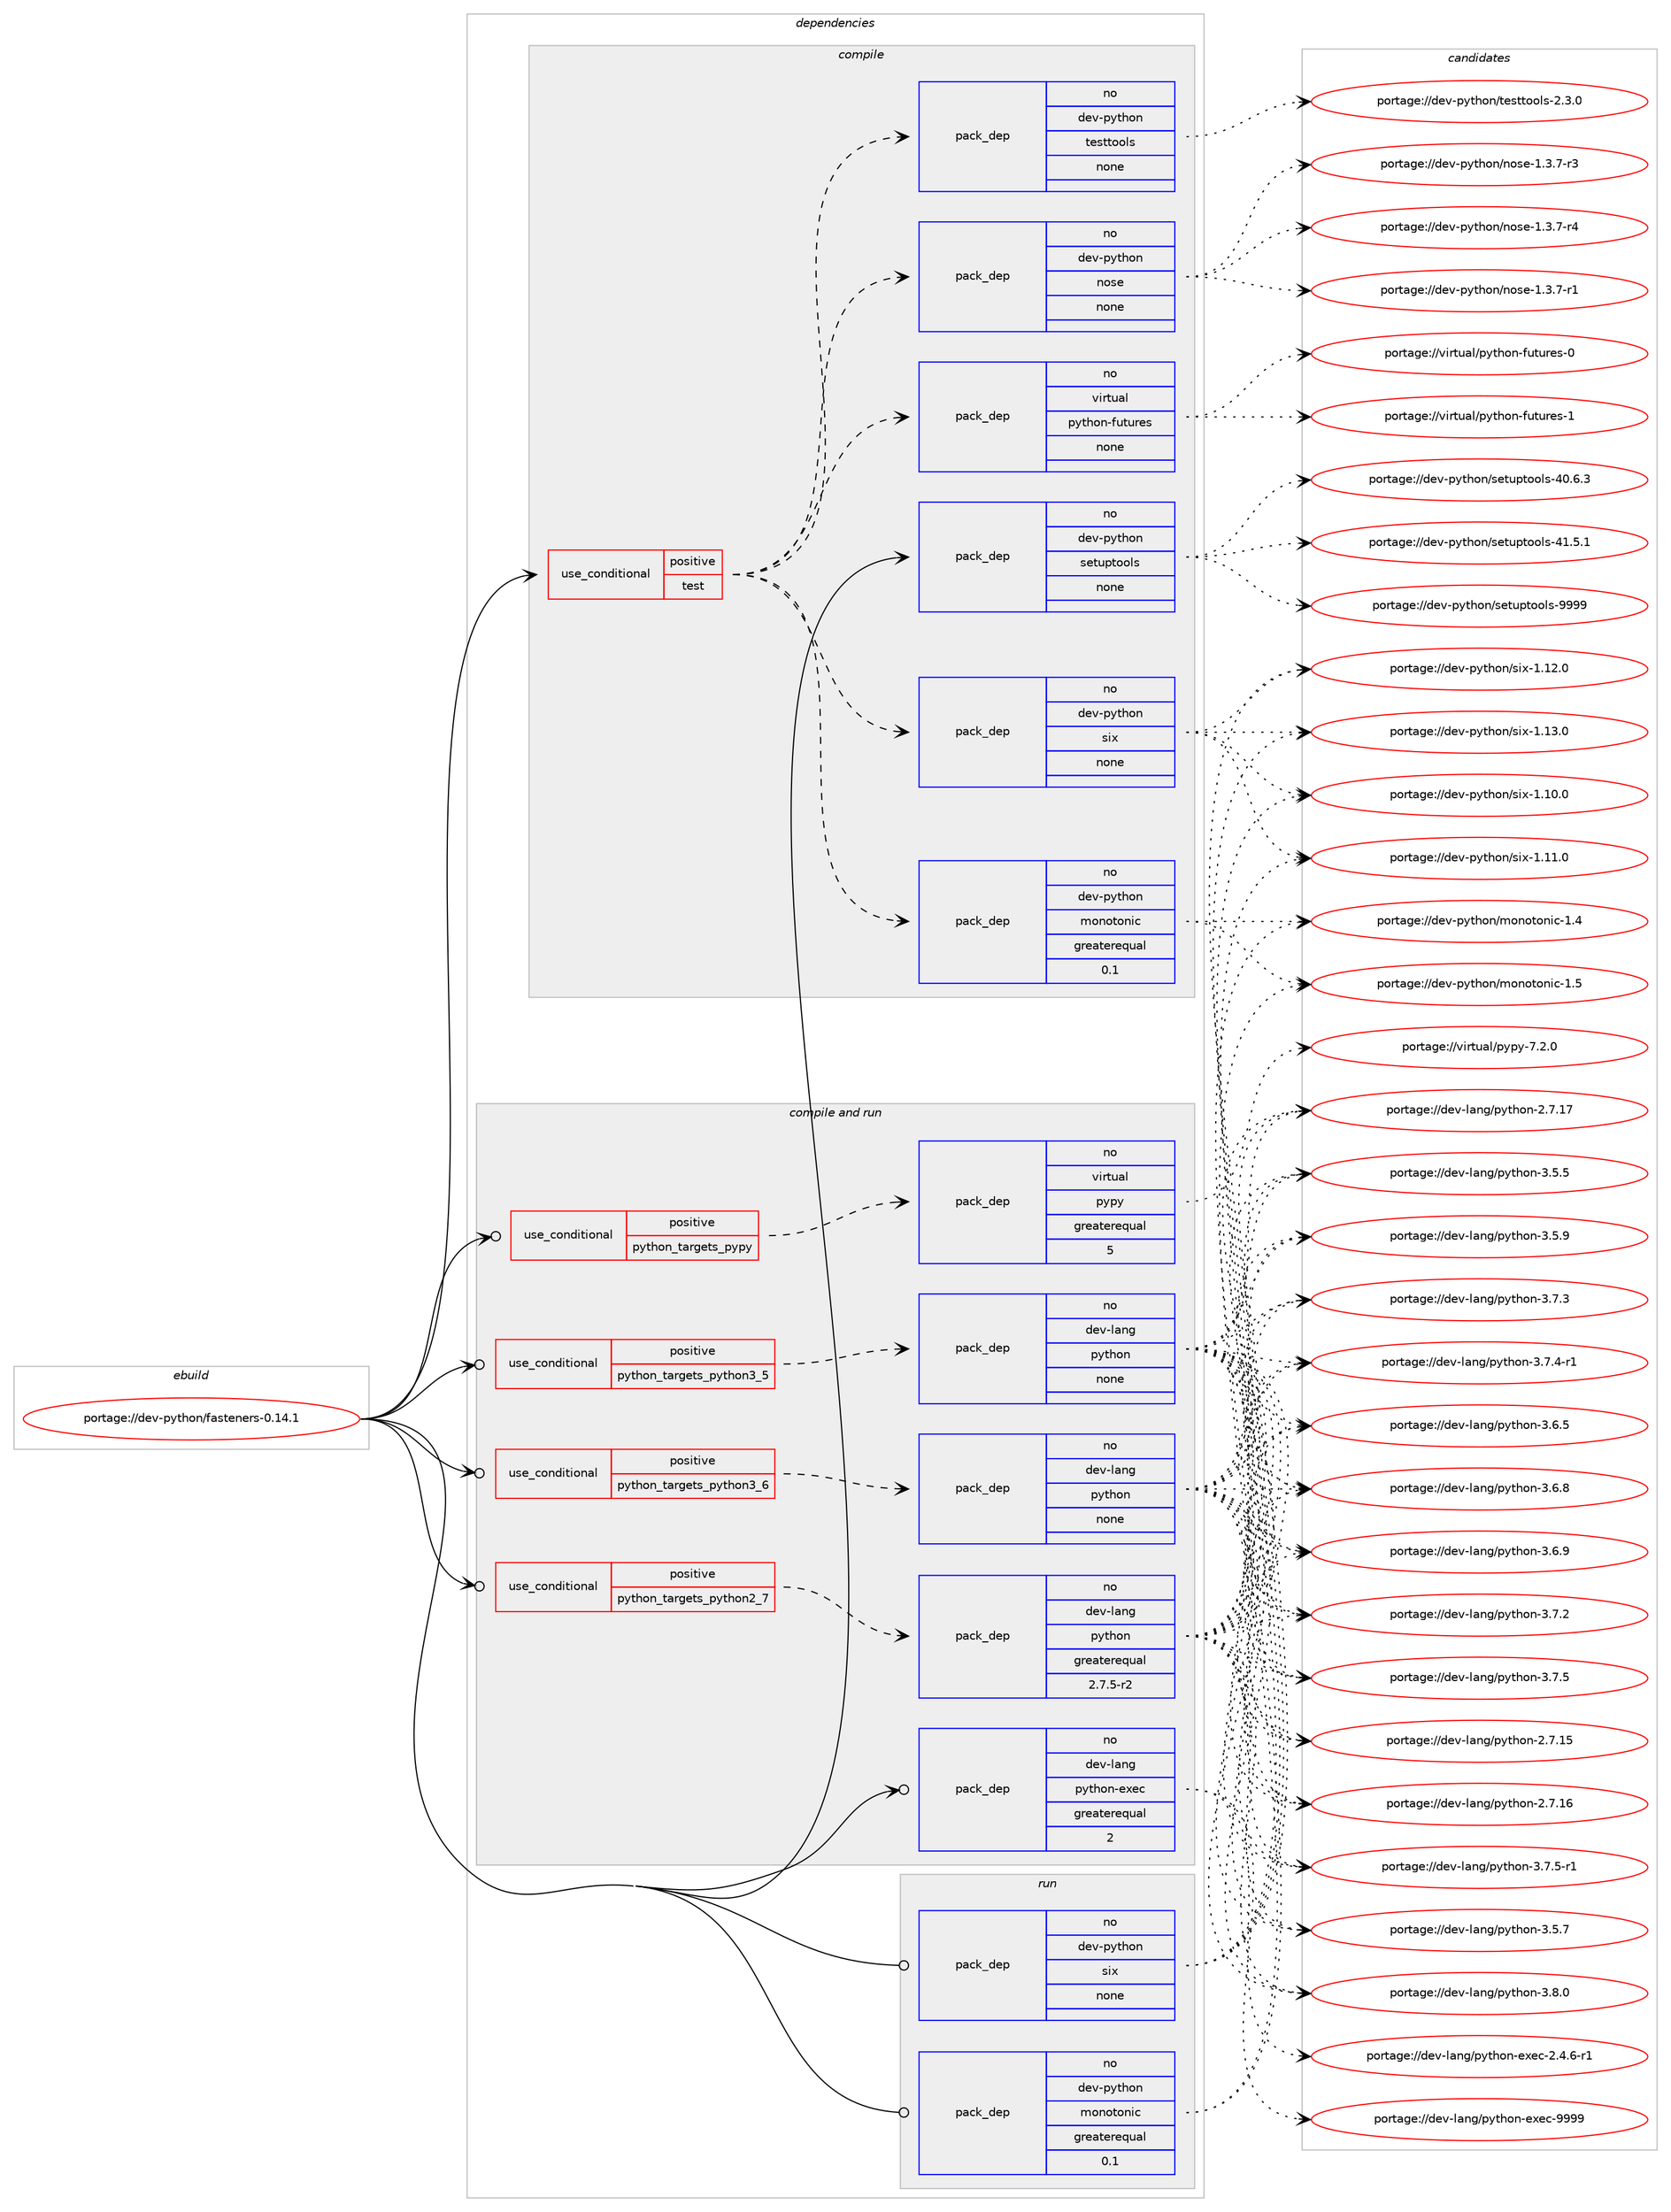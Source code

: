 digraph prolog {

# *************
# Graph options
# *************

newrank=true;
concentrate=true;
compound=true;
graph [rankdir=LR,fontname=Helvetica,fontsize=10,ranksep=1.5];#, ranksep=2.5, nodesep=0.2];
edge  [arrowhead=vee];
node  [fontname=Helvetica,fontsize=10];

# **********
# The ebuild
# **********

subgraph cluster_leftcol {
color=gray;
rank=same;
label=<<i>ebuild</i>>;
id [label="portage://dev-python/fasteners-0.14.1", color=red, width=4, href="../dev-python/fasteners-0.14.1.svg"];
}

# ****************
# The dependencies
# ****************

subgraph cluster_midcol {
color=gray;
label=<<i>dependencies</i>>;
subgraph cluster_compile {
fillcolor="#eeeeee";
style=filled;
label=<<i>compile</i>>;
subgraph cond28384 {
dependency138686 [label=<<TABLE BORDER="0" CELLBORDER="1" CELLSPACING="0" CELLPADDING="4"><TR><TD ROWSPAN="3" CELLPADDING="10">use_conditional</TD></TR><TR><TD>positive</TD></TR><TR><TD>test</TD></TR></TABLE>>, shape=none, color=red];
subgraph pack106984 {
dependency138687 [label=<<TABLE BORDER="0" CELLBORDER="1" CELLSPACING="0" CELLPADDING="4" WIDTH="220"><TR><TD ROWSPAN="6" CELLPADDING="30">pack_dep</TD></TR><TR><TD WIDTH="110">no</TD></TR><TR><TD>dev-python</TD></TR><TR><TD>monotonic</TD></TR><TR><TD>greaterequal</TD></TR><TR><TD>0.1</TD></TR></TABLE>>, shape=none, color=blue];
}
dependency138686:e -> dependency138687:w [weight=20,style="dashed",arrowhead="vee"];
subgraph pack106985 {
dependency138688 [label=<<TABLE BORDER="0" CELLBORDER="1" CELLSPACING="0" CELLPADDING="4" WIDTH="220"><TR><TD ROWSPAN="6" CELLPADDING="30">pack_dep</TD></TR><TR><TD WIDTH="110">no</TD></TR><TR><TD>dev-python</TD></TR><TR><TD>six</TD></TR><TR><TD>none</TD></TR><TR><TD></TD></TR></TABLE>>, shape=none, color=blue];
}
dependency138686:e -> dependency138688:w [weight=20,style="dashed",arrowhead="vee"];
subgraph pack106986 {
dependency138689 [label=<<TABLE BORDER="0" CELLBORDER="1" CELLSPACING="0" CELLPADDING="4" WIDTH="220"><TR><TD ROWSPAN="6" CELLPADDING="30">pack_dep</TD></TR><TR><TD WIDTH="110">no</TD></TR><TR><TD>dev-python</TD></TR><TR><TD>nose</TD></TR><TR><TD>none</TD></TR><TR><TD></TD></TR></TABLE>>, shape=none, color=blue];
}
dependency138686:e -> dependency138689:w [weight=20,style="dashed",arrowhead="vee"];
subgraph pack106987 {
dependency138690 [label=<<TABLE BORDER="0" CELLBORDER="1" CELLSPACING="0" CELLPADDING="4" WIDTH="220"><TR><TD ROWSPAN="6" CELLPADDING="30">pack_dep</TD></TR><TR><TD WIDTH="110">no</TD></TR><TR><TD>dev-python</TD></TR><TR><TD>testtools</TD></TR><TR><TD>none</TD></TR><TR><TD></TD></TR></TABLE>>, shape=none, color=blue];
}
dependency138686:e -> dependency138690:w [weight=20,style="dashed",arrowhead="vee"];
subgraph pack106988 {
dependency138691 [label=<<TABLE BORDER="0" CELLBORDER="1" CELLSPACING="0" CELLPADDING="4" WIDTH="220"><TR><TD ROWSPAN="6" CELLPADDING="30">pack_dep</TD></TR><TR><TD WIDTH="110">no</TD></TR><TR><TD>virtual</TD></TR><TR><TD>python-futures</TD></TR><TR><TD>none</TD></TR><TR><TD></TD></TR></TABLE>>, shape=none, color=blue];
}
dependency138686:e -> dependency138691:w [weight=20,style="dashed",arrowhead="vee"];
}
id:e -> dependency138686:w [weight=20,style="solid",arrowhead="vee"];
subgraph pack106989 {
dependency138692 [label=<<TABLE BORDER="0" CELLBORDER="1" CELLSPACING="0" CELLPADDING="4" WIDTH="220"><TR><TD ROWSPAN="6" CELLPADDING="30">pack_dep</TD></TR><TR><TD WIDTH="110">no</TD></TR><TR><TD>dev-python</TD></TR><TR><TD>setuptools</TD></TR><TR><TD>none</TD></TR><TR><TD></TD></TR></TABLE>>, shape=none, color=blue];
}
id:e -> dependency138692:w [weight=20,style="solid",arrowhead="vee"];
}
subgraph cluster_compileandrun {
fillcolor="#eeeeee";
style=filled;
label=<<i>compile and run</i>>;
subgraph cond28385 {
dependency138693 [label=<<TABLE BORDER="0" CELLBORDER="1" CELLSPACING="0" CELLPADDING="4"><TR><TD ROWSPAN="3" CELLPADDING="10">use_conditional</TD></TR><TR><TD>positive</TD></TR><TR><TD>python_targets_pypy</TD></TR></TABLE>>, shape=none, color=red];
subgraph pack106990 {
dependency138694 [label=<<TABLE BORDER="0" CELLBORDER="1" CELLSPACING="0" CELLPADDING="4" WIDTH="220"><TR><TD ROWSPAN="6" CELLPADDING="30">pack_dep</TD></TR><TR><TD WIDTH="110">no</TD></TR><TR><TD>virtual</TD></TR><TR><TD>pypy</TD></TR><TR><TD>greaterequal</TD></TR><TR><TD>5</TD></TR></TABLE>>, shape=none, color=blue];
}
dependency138693:e -> dependency138694:w [weight=20,style="dashed",arrowhead="vee"];
}
id:e -> dependency138693:w [weight=20,style="solid",arrowhead="odotvee"];
subgraph cond28386 {
dependency138695 [label=<<TABLE BORDER="0" CELLBORDER="1" CELLSPACING="0" CELLPADDING="4"><TR><TD ROWSPAN="3" CELLPADDING="10">use_conditional</TD></TR><TR><TD>positive</TD></TR><TR><TD>python_targets_python2_7</TD></TR></TABLE>>, shape=none, color=red];
subgraph pack106991 {
dependency138696 [label=<<TABLE BORDER="0" CELLBORDER="1" CELLSPACING="0" CELLPADDING="4" WIDTH="220"><TR><TD ROWSPAN="6" CELLPADDING="30">pack_dep</TD></TR><TR><TD WIDTH="110">no</TD></TR><TR><TD>dev-lang</TD></TR><TR><TD>python</TD></TR><TR><TD>greaterequal</TD></TR><TR><TD>2.7.5-r2</TD></TR></TABLE>>, shape=none, color=blue];
}
dependency138695:e -> dependency138696:w [weight=20,style="dashed",arrowhead="vee"];
}
id:e -> dependency138695:w [weight=20,style="solid",arrowhead="odotvee"];
subgraph cond28387 {
dependency138697 [label=<<TABLE BORDER="0" CELLBORDER="1" CELLSPACING="0" CELLPADDING="4"><TR><TD ROWSPAN="3" CELLPADDING="10">use_conditional</TD></TR><TR><TD>positive</TD></TR><TR><TD>python_targets_python3_5</TD></TR></TABLE>>, shape=none, color=red];
subgraph pack106992 {
dependency138698 [label=<<TABLE BORDER="0" CELLBORDER="1" CELLSPACING="0" CELLPADDING="4" WIDTH="220"><TR><TD ROWSPAN="6" CELLPADDING="30">pack_dep</TD></TR><TR><TD WIDTH="110">no</TD></TR><TR><TD>dev-lang</TD></TR><TR><TD>python</TD></TR><TR><TD>none</TD></TR><TR><TD></TD></TR></TABLE>>, shape=none, color=blue];
}
dependency138697:e -> dependency138698:w [weight=20,style="dashed",arrowhead="vee"];
}
id:e -> dependency138697:w [weight=20,style="solid",arrowhead="odotvee"];
subgraph cond28388 {
dependency138699 [label=<<TABLE BORDER="0" CELLBORDER="1" CELLSPACING="0" CELLPADDING="4"><TR><TD ROWSPAN="3" CELLPADDING="10">use_conditional</TD></TR><TR><TD>positive</TD></TR><TR><TD>python_targets_python3_6</TD></TR></TABLE>>, shape=none, color=red];
subgraph pack106993 {
dependency138700 [label=<<TABLE BORDER="0" CELLBORDER="1" CELLSPACING="0" CELLPADDING="4" WIDTH="220"><TR><TD ROWSPAN="6" CELLPADDING="30">pack_dep</TD></TR><TR><TD WIDTH="110">no</TD></TR><TR><TD>dev-lang</TD></TR><TR><TD>python</TD></TR><TR><TD>none</TD></TR><TR><TD></TD></TR></TABLE>>, shape=none, color=blue];
}
dependency138699:e -> dependency138700:w [weight=20,style="dashed",arrowhead="vee"];
}
id:e -> dependency138699:w [weight=20,style="solid",arrowhead="odotvee"];
subgraph pack106994 {
dependency138701 [label=<<TABLE BORDER="0" CELLBORDER="1" CELLSPACING="0" CELLPADDING="4" WIDTH="220"><TR><TD ROWSPAN="6" CELLPADDING="30">pack_dep</TD></TR><TR><TD WIDTH="110">no</TD></TR><TR><TD>dev-lang</TD></TR><TR><TD>python-exec</TD></TR><TR><TD>greaterequal</TD></TR><TR><TD>2</TD></TR></TABLE>>, shape=none, color=blue];
}
id:e -> dependency138701:w [weight=20,style="solid",arrowhead="odotvee"];
}
subgraph cluster_run {
fillcolor="#eeeeee";
style=filled;
label=<<i>run</i>>;
subgraph pack106995 {
dependency138702 [label=<<TABLE BORDER="0" CELLBORDER="1" CELLSPACING="0" CELLPADDING="4" WIDTH="220"><TR><TD ROWSPAN="6" CELLPADDING="30">pack_dep</TD></TR><TR><TD WIDTH="110">no</TD></TR><TR><TD>dev-python</TD></TR><TR><TD>monotonic</TD></TR><TR><TD>greaterequal</TD></TR><TR><TD>0.1</TD></TR></TABLE>>, shape=none, color=blue];
}
id:e -> dependency138702:w [weight=20,style="solid",arrowhead="odot"];
subgraph pack106996 {
dependency138703 [label=<<TABLE BORDER="0" CELLBORDER="1" CELLSPACING="0" CELLPADDING="4" WIDTH="220"><TR><TD ROWSPAN="6" CELLPADDING="30">pack_dep</TD></TR><TR><TD WIDTH="110">no</TD></TR><TR><TD>dev-python</TD></TR><TR><TD>six</TD></TR><TR><TD>none</TD></TR><TR><TD></TD></TR></TABLE>>, shape=none, color=blue];
}
id:e -> dependency138703:w [weight=20,style="solid",arrowhead="odot"];
}
}

# **************
# The candidates
# **************

subgraph cluster_choices {
rank=same;
color=gray;
label=<<i>candidates</i>>;

subgraph choice106984 {
color=black;
nodesep=1;
choiceportage10010111845112121116104111110471091111101111161111101059945494652 [label="portage://dev-python/monotonic-1.4", color=red, width=4,href="../dev-python/monotonic-1.4.svg"];
choiceportage10010111845112121116104111110471091111101111161111101059945494653 [label="portage://dev-python/monotonic-1.5", color=red, width=4,href="../dev-python/monotonic-1.5.svg"];
dependency138687:e -> choiceportage10010111845112121116104111110471091111101111161111101059945494652:w [style=dotted,weight="100"];
dependency138687:e -> choiceportage10010111845112121116104111110471091111101111161111101059945494653:w [style=dotted,weight="100"];
}
subgraph choice106985 {
color=black;
nodesep=1;
choiceportage100101118451121211161041111104711510512045494649484648 [label="portage://dev-python/six-1.10.0", color=red, width=4,href="../dev-python/six-1.10.0.svg"];
choiceportage100101118451121211161041111104711510512045494649494648 [label="portage://dev-python/six-1.11.0", color=red, width=4,href="../dev-python/six-1.11.0.svg"];
choiceportage100101118451121211161041111104711510512045494649504648 [label="portage://dev-python/six-1.12.0", color=red, width=4,href="../dev-python/six-1.12.0.svg"];
choiceportage100101118451121211161041111104711510512045494649514648 [label="portage://dev-python/six-1.13.0", color=red, width=4,href="../dev-python/six-1.13.0.svg"];
dependency138688:e -> choiceportage100101118451121211161041111104711510512045494649484648:w [style=dotted,weight="100"];
dependency138688:e -> choiceportage100101118451121211161041111104711510512045494649494648:w [style=dotted,weight="100"];
dependency138688:e -> choiceportage100101118451121211161041111104711510512045494649504648:w [style=dotted,weight="100"];
dependency138688:e -> choiceportage100101118451121211161041111104711510512045494649514648:w [style=dotted,weight="100"];
}
subgraph choice106986 {
color=black;
nodesep=1;
choiceportage10010111845112121116104111110471101111151014549465146554511449 [label="portage://dev-python/nose-1.3.7-r1", color=red, width=4,href="../dev-python/nose-1.3.7-r1.svg"];
choiceportage10010111845112121116104111110471101111151014549465146554511451 [label="portage://dev-python/nose-1.3.7-r3", color=red, width=4,href="../dev-python/nose-1.3.7-r3.svg"];
choiceportage10010111845112121116104111110471101111151014549465146554511452 [label="portage://dev-python/nose-1.3.7-r4", color=red, width=4,href="../dev-python/nose-1.3.7-r4.svg"];
dependency138689:e -> choiceportage10010111845112121116104111110471101111151014549465146554511449:w [style=dotted,weight="100"];
dependency138689:e -> choiceportage10010111845112121116104111110471101111151014549465146554511451:w [style=dotted,weight="100"];
dependency138689:e -> choiceportage10010111845112121116104111110471101111151014549465146554511452:w [style=dotted,weight="100"];
}
subgraph choice106987 {
color=black;
nodesep=1;
choiceportage1001011184511212111610411111047116101115116116111111108115455046514648 [label="portage://dev-python/testtools-2.3.0", color=red, width=4,href="../dev-python/testtools-2.3.0.svg"];
dependency138690:e -> choiceportage1001011184511212111610411111047116101115116116111111108115455046514648:w [style=dotted,weight="100"];
}
subgraph choice106988 {
color=black;
nodesep=1;
choiceportage1181051141161179710847112121116104111110451021171161171141011154548 [label="portage://virtual/python-futures-0", color=red, width=4,href="../virtual/python-futures-0.svg"];
choiceportage1181051141161179710847112121116104111110451021171161171141011154549 [label="portage://virtual/python-futures-1", color=red, width=4,href="../virtual/python-futures-1.svg"];
dependency138691:e -> choiceportage1181051141161179710847112121116104111110451021171161171141011154548:w [style=dotted,weight="100"];
dependency138691:e -> choiceportage1181051141161179710847112121116104111110451021171161171141011154549:w [style=dotted,weight="100"];
}
subgraph choice106989 {
color=black;
nodesep=1;
choiceportage100101118451121211161041111104711510111611711211611111110811545524846544651 [label="portage://dev-python/setuptools-40.6.3", color=red, width=4,href="../dev-python/setuptools-40.6.3.svg"];
choiceportage100101118451121211161041111104711510111611711211611111110811545524946534649 [label="portage://dev-python/setuptools-41.5.1", color=red, width=4,href="../dev-python/setuptools-41.5.1.svg"];
choiceportage10010111845112121116104111110471151011161171121161111111081154557575757 [label="portage://dev-python/setuptools-9999", color=red, width=4,href="../dev-python/setuptools-9999.svg"];
dependency138692:e -> choiceportage100101118451121211161041111104711510111611711211611111110811545524846544651:w [style=dotted,weight="100"];
dependency138692:e -> choiceportage100101118451121211161041111104711510111611711211611111110811545524946534649:w [style=dotted,weight="100"];
dependency138692:e -> choiceportage10010111845112121116104111110471151011161171121161111111081154557575757:w [style=dotted,weight="100"];
}
subgraph choice106990 {
color=black;
nodesep=1;
choiceportage1181051141161179710847112121112121455546504648 [label="portage://virtual/pypy-7.2.0", color=red, width=4,href="../virtual/pypy-7.2.0.svg"];
dependency138694:e -> choiceportage1181051141161179710847112121112121455546504648:w [style=dotted,weight="100"];
}
subgraph choice106991 {
color=black;
nodesep=1;
choiceportage10010111845108971101034711212111610411111045504655464953 [label="portage://dev-lang/python-2.7.15", color=red, width=4,href="../dev-lang/python-2.7.15.svg"];
choiceportage10010111845108971101034711212111610411111045504655464954 [label="portage://dev-lang/python-2.7.16", color=red, width=4,href="../dev-lang/python-2.7.16.svg"];
choiceportage10010111845108971101034711212111610411111045504655464955 [label="portage://dev-lang/python-2.7.17", color=red, width=4,href="../dev-lang/python-2.7.17.svg"];
choiceportage100101118451089711010347112121116104111110455146534653 [label="portage://dev-lang/python-3.5.5", color=red, width=4,href="../dev-lang/python-3.5.5.svg"];
choiceportage100101118451089711010347112121116104111110455146534655 [label="portage://dev-lang/python-3.5.7", color=red, width=4,href="../dev-lang/python-3.5.7.svg"];
choiceportage100101118451089711010347112121116104111110455146534657 [label="portage://dev-lang/python-3.5.9", color=red, width=4,href="../dev-lang/python-3.5.9.svg"];
choiceportage100101118451089711010347112121116104111110455146544653 [label="portage://dev-lang/python-3.6.5", color=red, width=4,href="../dev-lang/python-3.6.5.svg"];
choiceportage100101118451089711010347112121116104111110455146544656 [label="portage://dev-lang/python-3.6.8", color=red, width=4,href="../dev-lang/python-3.6.8.svg"];
choiceportage100101118451089711010347112121116104111110455146544657 [label="portage://dev-lang/python-3.6.9", color=red, width=4,href="../dev-lang/python-3.6.9.svg"];
choiceportage100101118451089711010347112121116104111110455146554650 [label="portage://dev-lang/python-3.7.2", color=red, width=4,href="../dev-lang/python-3.7.2.svg"];
choiceportage100101118451089711010347112121116104111110455146554651 [label="portage://dev-lang/python-3.7.3", color=red, width=4,href="../dev-lang/python-3.7.3.svg"];
choiceportage1001011184510897110103471121211161041111104551465546524511449 [label="portage://dev-lang/python-3.7.4-r1", color=red, width=4,href="../dev-lang/python-3.7.4-r1.svg"];
choiceportage100101118451089711010347112121116104111110455146554653 [label="portage://dev-lang/python-3.7.5", color=red, width=4,href="../dev-lang/python-3.7.5.svg"];
choiceportage1001011184510897110103471121211161041111104551465546534511449 [label="portage://dev-lang/python-3.7.5-r1", color=red, width=4,href="../dev-lang/python-3.7.5-r1.svg"];
choiceportage100101118451089711010347112121116104111110455146564648 [label="portage://dev-lang/python-3.8.0", color=red, width=4,href="../dev-lang/python-3.8.0.svg"];
dependency138696:e -> choiceportage10010111845108971101034711212111610411111045504655464953:w [style=dotted,weight="100"];
dependency138696:e -> choiceportage10010111845108971101034711212111610411111045504655464954:w [style=dotted,weight="100"];
dependency138696:e -> choiceportage10010111845108971101034711212111610411111045504655464955:w [style=dotted,weight="100"];
dependency138696:e -> choiceportage100101118451089711010347112121116104111110455146534653:w [style=dotted,weight="100"];
dependency138696:e -> choiceportage100101118451089711010347112121116104111110455146534655:w [style=dotted,weight="100"];
dependency138696:e -> choiceportage100101118451089711010347112121116104111110455146534657:w [style=dotted,weight="100"];
dependency138696:e -> choiceportage100101118451089711010347112121116104111110455146544653:w [style=dotted,weight="100"];
dependency138696:e -> choiceportage100101118451089711010347112121116104111110455146544656:w [style=dotted,weight="100"];
dependency138696:e -> choiceportage100101118451089711010347112121116104111110455146544657:w [style=dotted,weight="100"];
dependency138696:e -> choiceportage100101118451089711010347112121116104111110455146554650:w [style=dotted,weight="100"];
dependency138696:e -> choiceportage100101118451089711010347112121116104111110455146554651:w [style=dotted,weight="100"];
dependency138696:e -> choiceportage1001011184510897110103471121211161041111104551465546524511449:w [style=dotted,weight="100"];
dependency138696:e -> choiceportage100101118451089711010347112121116104111110455146554653:w [style=dotted,weight="100"];
dependency138696:e -> choiceportage1001011184510897110103471121211161041111104551465546534511449:w [style=dotted,weight="100"];
dependency138696:e -> choiceportage100101118451089711010347112121116104111110455146564648:w [style=dotted,weight="100"];
}
subgraph choice106992 {
color=black;
nodesep=1;
choiceportage10010111845108971101034711212111610411111045504655464953 [label="portage://dev-lang/python-2.7.15", color=red, width=4,href="../dev-lang/python-2.7.15.svg"];
choiceportage10010111845108971101034711212111610411111045504655464954 [label="portage://dev-lang/python-2.7.16", color=red, width=4,href="../dev-lang/python-2.7.16.svg"];
choiceportage10010111845108971101034711212111610411111045504655464955 [label="portage://dev-lang/python-2.7.17", color=red, width=4,href="../dev-lang/python-2.7.17.svg"];
choiceportage100101118451089711010347112121116104111110455146534653 [label="portage://dev-lang/python-3.5.5", color=red, width=4,href="../dev-lang/python-3.5.5.svg"];
choiceportage100101118451089711010347112121116104111110455146534655 [label="portage://dev-lang/python-3.5.7", color=red, width=4,href="../dev-lang/python-3.5.7.svg"];
choiceportage100101118451089711010347112121116104111110455146534657 [label="portage://dev-lang/python-3.5.9", color=red, width=4,href="../dev-lang/python-3.5.9.svg"];
choiceportage100101118451089711010347112121116104111110455146544653 [label="portage://dev-lang/python-3.6.5", color=red, width=4,href="../dev-lang/python-3.6.5.svg"];
choiceportage100101118451089711010347112121116104111110455146544656 [label="portage://dev-lang/python-3.6.8", color=red, width=4,href="../dev-lang/python-3.6.8.svg"];
choiceportage100101118451089711010347112121116104111110455146544657 [label="portage://dev-lang/python-3.6.9", color=red, width=4,href="../dev-lang/python-3.6.9.svg"];
choiceportage100101118451089711010347112121116104111110455146554650 [label="portage://dev-lang/python-3.7.2", color=red, width=4,href="../dev-lang/python-3.7.2.svg"];
choiceportage100101118451089711010347112121116104111110455146554651 [label="portage://dev-lang/python-3.7.3", color=red, width=4,href="../dev-lang/python-3.7.3.svg"];
choiceportage1001011184510897110103471121211161041111104551465546524511449 [label="portage://dev-lang/python-3.7.4-r1", color=red, width=4,href="../dev-lang/python-3.7.4-r1.svg"];
choiceportage100101118451089711010347112121116104111110455146554653 [label="portage://dev-lang/python-3.7.5", color=red, width=4,href="../dev-lang/python-3.7.5.svg"];
choiceportage1001011184510897110103471121211161041111104551465546534511449 [label="portage://dev-lang/python-3.7.5-r1", color=red, width=4,href="../dev-lang/python-3.7.5-r1.svg"];
choiceportage100101118451089711010347112121116104111110455146564648 [label="portage://dev-lang/python-3.8.0", color=red, width=4,href="../dev-lang/python-3.8.0.svg"];
dependency138698:e -> choiceportage10010111845108971101034711212111610411111045504655464953:w [style=dotted,weight="100"];
dependency138698:e -> choiceportage10010111845108971101034711212111610411111045504655464954:w [style=dotted,weight="100"];
dependency138698:e -> choiceportage10010111845108971101034711212111610411111045504655464955:w [style=dotted,weight="100"];
dependency138698:e -> choiceportage100101118451089711010347112121116104111110455146534653:w [style=dotted,weight="100"];
dependency138698:e -> choiceportage100101118451089711010347112121116104111110455146534655:w [style=dotted,weight="100"];
dependency138698:e -> choiceportage100101118451089711010347112121116104111110455146534657:w [style=dotted,weight="100"];
dependency138698:e -> choiceportage100101118451089711010347112121116104111110455146544653:w [style=dotted,weight="100"];
dependency138698:e -> choiceportage100101118451089711010347112121116104111110455146544656:w [style=dotted,weight="100"];
dependency138698:e -> choiceportage100101118451089711010347112121116104111110455146544657:w [style=dotted,weight="100"];
dependency138698:e -> choiceportage100101118451089711010347112121116104111110455146554650:w [style=dotted,weight="100"];
dependency138698:e -> choiceportage100101118451089711010347112121116104111110455146554651:w [style=dotted,weight="100"];
dependency138698:e -> choiceportage1001011184510897110103471121211161041111104551465546524511449:w [style=dotted,weight="100"];
dependency138698:e -> choiceportage100101118451089711010347112121116104111110455146554653:w [style=dotted,weight="100"];
dependency138698:e -> choiceportage1001011184510897110103471121211161041111104551465546534511449:w [style=dotted,weight="100"];
dependency138698:e -> choiceportage100101118451089711010347112121116104111110455146564648:w [style=dotted,weight="100"];
}
subgraph choice106993 {
color=black;
nodesep=1;
choiceportage10010111845108971101034711212111610411111045504655464953 [label="portage://dev-lang/python-2.7.15", color=red, width=4,href="../dev-lang/python-2.7.15.svg"];
choiceportage10010111845108971101034711212111610411111045504655464954 [label="portage://dev-lang/python-2.7.16", color=red, width=4,href="../dev-lang/python-2.7.16.svg"];
choiceportage10010111845108971101034711212111610411111045504655464955 [label="portage://dev-lang/python-2.7.17", color=red, width=4,href="../dev-lang/python-2.7.17.svg"];
choiceportage100101118451089711010347112121116104111110455146534653 [label="portage://dev-lang/python-3.5.5", color=red, width=4,href="../dev-lang/python-3.5.5.svg"];
choiceportage100101118451089711010347112121116104111110455146534655 [label="portage://dev-lang/python-3.5.7", color=red, width=4,href="../dev-lang/python-3.5.7.svg"];
choiceportage100101118451089711010347112121116104111110455146534657 [label="portage://dev-lang/python-3.5.9", color=red, width=4,href="../dev-lang/python-3.5.9.svg"];
choiceportage100101118451089711010347112121116104111110455146544653 [label="portage://dev-lang/python-3.6.5", color=red, width=4,href="../dev-lang/python-3.6.5.svg"];
choiceportage100101118451089711010347112121116104111110455146544656 [label="portage://dev-lang/python-3.6.8", color=red, width=4,href="../dev-lang/python-3.6.8.svg"];
choiceportage100101118451089711010347112121116104111110455146544657 [label="portage://dev-lang/python-3.6.9", color=red, width=4,href="../dev-lang/python-3.6.9.svg"];
choiceportage100101118451089711010347112121116104111110455146554650 [label="portage://dev-lang/python-3.7.2", color=red, width=4,href="../dev-lang/python-3.7.2.svg"];
choiceportage100101118451089711010347112121116104111110455146554651 [label="portage://dev-lang/python-3.7.3", color=red, width=4,href="../dev-lang/python-3.7.3.svg"];
choiceportage1001011184510897110103471121211161041111104551465546524511449 [label="portage://dev-lang/python-3.7.4-r1", color=red, width=4,href="../dev-lang/python-3.7.4-r1.svg"];
choiceportage100101118451089711010347112121116104111110455146554653 [label="portage://dev-lang/python-3.7.5", color=red, width=4,href="../dev-lang/python-3.7.5.svg"];
choiceportage1001011184510897110103471121211161041111104551465546534511449 [label="portage://dev-lang/python-3.7.5-r1", color=red, width=4,href="../dev-lang/python-3.7.5-r1.svg"];
choiceportage100101118451089711010347112121116104111110455146564648 [label="portage://dev-lang/python-3.8.0", color=red, width=4,href="../dev-lang/python-3.8.0.svg"];
dependency138700:e -> choiceportage10010111845108971101034711212111610411111045504655464953:w [style=dotted,weight="100"];
dependency138700:e -> choiceportage10010111845108971101034711212111610411111045504655464954:w [style=dotted,weight="100"];
dependency138700:e -> choiceportage10010111845108971101034711212111610411111045504655464955:w [style=dotted,weight="100"];
dependency138700:e -> choiceportage100101118451089711010347112121116104111110455146534653:w [style=dotted,weight="100"];
dependency138700:e -> choiceportage100101118451089711010347112121116104111110455146534655:w [style=dotted,weight="100"];
dependency138700:e -> choiceportage100101118451089711010347112121116104111110455146534657:w [style=dotted,weight="100"];
dependency138700:e -> choiceportage100101118451089711010347112121116104111110455146544653:w [style=dotted,weight="100"];
dependency138700:e -> choiceportage100101118451089711010347112121116104111110455146544656:w [style=dotted,weight="100"];
dependency138700:e -> choiceportage100101118451089711010347112121116104111110455146544657:w [style=dotted,weight="100"];
dependency138700:e -> choiceportage100101118451089711010347112121116104111110455146554650:w [style=dotted,weight="100"];
dependency138700:e -> choiceportage100101118451089711010347112121116104111110455146554651:w [style=dotted,weight="100"];
dependency138700:e -> choiceportage1001011184510897110103471121211161041111104551465546524511449:w [style=dotted,weight="100"];
dependency138700:e -> choiceportage100101118451089711010347112121116104111110455146554653:w [style=dotted,weight="100"];
dependency138700:e -> choiceportage1001011184510897110103471121211161041111104551465546534511449:w [style=dotted,weight="100"];
dependency138700:e -> choiceportage100101118451089711010347112121116104111110455146564648:w [style=dotted,weight="100"];
}
subgraph choice106994 {
color=black;
nodesep=1;
choiceportage10010111845108971101034711212111610411111045101120101994550465246544511449 [label="portage://dev-lang/python-exec-2.4.6-r1", color=red, width=4,href="../dev-lang/python-exec-2.4.6-r1.svg"];
choiceportage10010111845108971101034711212111610411111045101120101994557575757 [label="portage://dev-lang/python-exec-9999", color=red, width=4,href="../dev-lang/python-exec-9999.svg"];
dependency138701:e -> choiceportage10010111845108971101034711212111610411111045101120101994550465246544511449:w [style=dotted,weight="100"];
dependency138701:e -> choiceportage10010111845108971101034711212111610411111045101120101994557575757:w [style=dotted,weight="100"];
}
subgraph choice106995 {
color=black;
nodesep=1;
choiceportage10010111845112121116104111110471091111101111161111101059945494652 [label="portage://dev-python/monotonic-1.4", color=red, width=4,href="../dev-python/monotonic-1.4.svg"];
choiceportage10010111845112121116104111110471091111101111161111101059945494653 [label="portage://dev-python/monotonic-1.5", color=red, width=4,href="../dev-python/monotonic-1.5.svg"];
dependency138702:e -> choiceportage10010111845112121116104111110471091111101111161111101059945494652:w [style=dotted,weight="100"];
dependency138702:e -> choiceportage10010111845112121116104111110471091111101111161111101059945494653:w [style=dotted,weight="100"];
}
subgraph choice106996 {
color=black;
nodesep=1;
choiceportage100101118451121211161041111104711510512045494649484648 [label="portage://dev-python/six-1.10.0", color=red, width=4,href="../dev-python/six-1.10.0.svg"];
choiceportage100101118451121211161041111104711510512045494649494648 [label="portage://dev-python/six-1.11.0", color=red, width=4,href="../dev-python/six-1.11.0.svg"];
choiceportage100101118451121211161041111104711510512045494649504648 [label="portage://dev-python/six-1.12.0", color=red, width=4,href="../dev-python/six-1.12.0.svg"];
choiceportage100101118451121211161041111104711510512045494649514648 [label="portage://dev-python/six-1.13.0", color=red, width=4,href="../dev-python/six-1.13.0.svg"];
dependency138703:e -> choiceportage100101118451121211161041111104711510512045494649484648:w [style=dotted,weight="100"];
dependency138703:e -> choiceportage100101118451121211161041111104711510512045494649494648:w [style=dotted,weight="100"];
dependency138703:e -> choiceportage100101118451121211161041111104711510512045494649504648:w [style=dotted,weight="100"];
dependency138703:e -> choiceportage100101118451121211161041111104711510512045494649514648:w [style=dotted,weight="100"];
}
}

}
